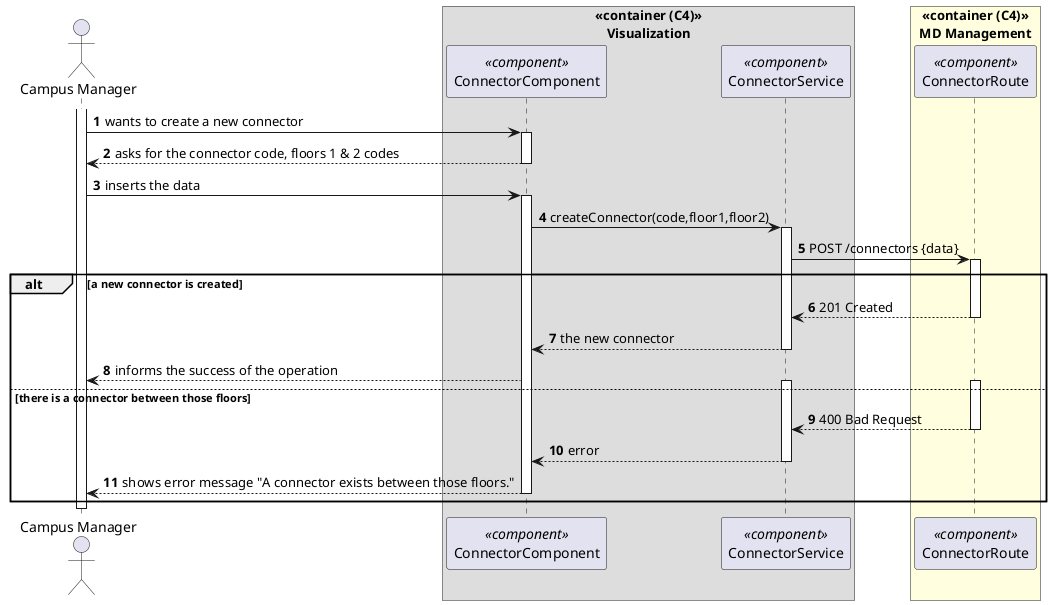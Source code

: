 @startuml process-view
autonumber
skinparam DefaultTextAlignment<<center>> center

actor CM as "Campus Manager"

box "«container (C4)»\nVisualization" <<center>>
  participant C as "ConnectorComponent" <<component>>
  participant SVC as "ConnectorService" <<component>>
end box

box "«container (C4)»\n MD Management " <<center>>#LightYellow
  participant ROUTE as "ConnectorRoute" <<component>>
end box

activate CM

CM -> C : wants to create a new connector
activate C

CM <-- C : asks for the connector code, floors 1 & 2 codes
deactivate C

CM -> C : inserts the data
activate C

C -> SVC : createConnector(code,floor1,floor2)
activate SVC

SVC -> ROUTE : POST /connectors {data}
activate ROUTE

alt a new connector is created
  SVC <-- ROUTE : 201 Created
  deactivate ROUTE

  C <-- SVC : the new connector
  deactivate SVC

  CM <-- C : informs the success of the operation
else there is a connector between those floors
  activate SVC
  activate ROUTE

  SVC <-- ROUTE : 400 Bad Request
  deactivate ROUTE

  C <-- SVC : error
  deactivate SVC

  CM <-- C : shows error message "A connector exists between those floors."
  deactivate C
end

deactivate CM

@enduml
